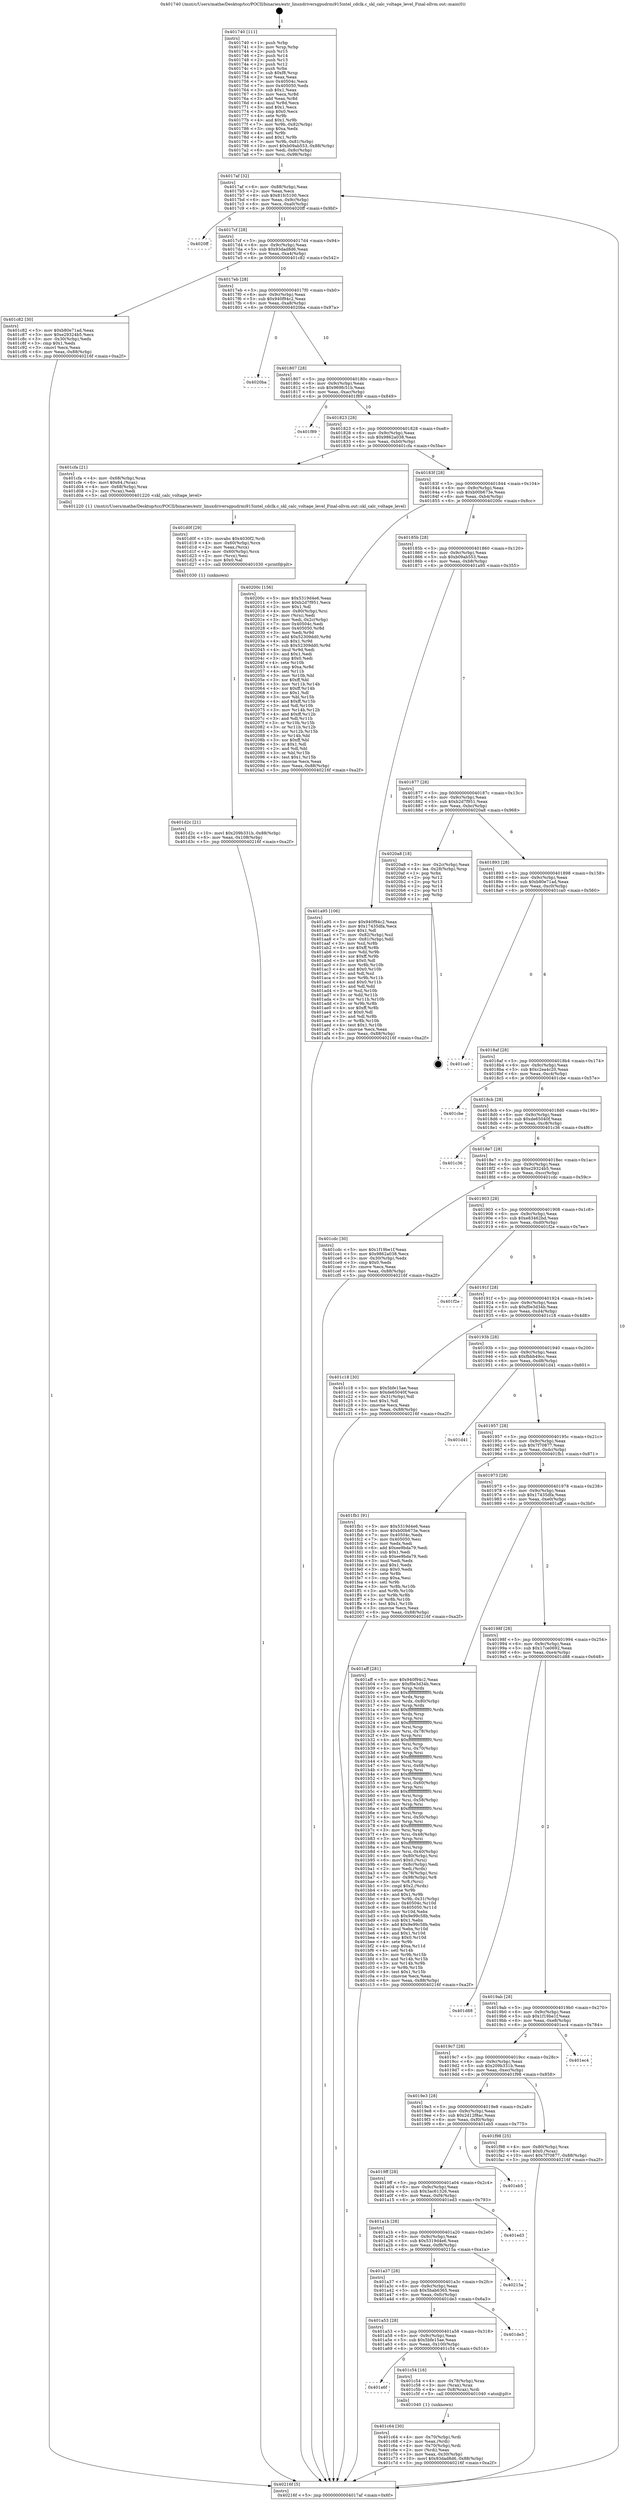 digraph "0x401740" {
  label = "0x401740 (/mnt/c/Users/mathe/Desktop/tcc/POCII/binaries/extr_linuxdriversgpudrmi915intel_cdclk.c_skl_calc_voltage_level_Final-ollvm.out::main(0))"
  labelloc = "t"
  node[shape=record]

  Entry [label="",width=0.3,height=0.3,shape=circle,fillcolor=black,style=filled]
  "0x4017af" [label="{
     0x4017af [32]\l
     | [instrs]\l
     &nbsp;&nbsp;0x4017af \<+6\>: mov -0x88(%rbp),%eax\l
     &nbsp;&nbsp;0x4017b5 \<+2\>: mov %eax,%ecx\l
     &nbsp;&nbsp;0x4017b7 \<+6\>: sub $0x81fc5100,%ecx\l
     &nbsp;&nbsp;0x4017bd \<+6\>: mov %eax,-0x9c(%rbp)\l
     &nbsp;&nbsp;0x4017c3 \<+6\>: mov %ecx,-0xa0(%rbp)\l
     &nbsp;&nbsp;0x4017c9 \<+6\>: je 00000000004020ff \<main+0x9bf\>\l
  }"]
  "0x4020ff" [label="{
     0x4020ff\l
  }", style=dashed]
  "0x4017cf" [label="{
     0x4017cf [28]\l
     | [instrs]\l
     &nbsp;&nbsp;0x4017cf \<+5\>: jmp 00000000004017d4 \<main+0x94\>\l
     &nbsp;&nbsp;0x4017d4 \<+6\>: mov -0x9c(%rbp),%eax\l
     &nbsp;&nbsp;0x4017da \<+5\>: sub $0x93dad8d6,%eax\l
     &nbsp;&nbsp;0x4017df \<+6\>: mov %eax,-0xa4(%rbp)\l
     &nbsp;&nbsp;0x4017e5 \<+6\>: je 0000000000401c82 \<main+0x542\>\l
  }"]
  Exit [label="",width=0.3,height=0.3,shape=circle,fillcolor=black,style=filled,peripheries=2]
  "0x401c82" [label="{
     0x401c82 [30]\l
     | [instrs]\l
     &nbsp;&nbsp;0x401c82 \<+5\>: mov $0xb80e71ad,%eax\l
     &nbsp;&nbsp;0x401c87 \<+5\>: mov $0xe29324b5,%ecx\l
     &nbsp;&nbsp;0x401c8c \<+3\>: mov -0x30(%rbp),%edx\l
     &nbsp;&nbsp;0x401c8f \<+3\>: cmp $0x1,%edx\l
     &nbsp;&nbsp;0x401c92 \<+3\>: cmovl %ecx,%eax\l
     &nbsp;&nbsp;0x401c95 \<+6\>: mov %eax,-0x88(%rbp)\l
     &nbsp;&nbsp;0x401c9b \<+5\>: jmp 000000000040216f \<main+0xa2f\>\l
  }"]
  "0x4017eb" [label="{
     0x4017eb [28]\l
     | [instrs]\l
     &nbsp;&nbsp;0x4017eb \<+5\>: jmp 00000000004017f0 \<main+0xb0\>\l
     &nbsp;&nbsp;0x4017f0 \<+6\>: mov -0x9c(%rbp),%eax\l
     &nbsp;&nbsp;0x4017f6 \<+5\>: sub $0x940f94c2,%eax\l
     &nbsp;&nbsp;0x4017fb \<+6\>: mov %eax,-0xa8(%rbp)\l
     &nbsp;&nbsp;0x401801 \<+6\>: je 00000000004020ba \<main+0x97a\>\l
  }"]
  "0x401d2c" [label="{
     0x401d2c [21]\l
     | [instrs]\l
     &nbsp;&nbsp;0x401d2c \<+10\>: movl $0x209b331b,-0x88(%rbp)\l
     &nbsp;&nbsp;0x401d36 \<+6\>: mov %eax,-0x108(%rbp)\l
     &nbsp;&nbsp;0x401d3c \<+5\>: jmp 000000000040216f \<main+0xa2f\>\l
  }"]
  "0x4020ba" [label="{
     0x4020ba\l
  }", style=dashed]
  "0x401807" [label="{
     0x401807 [28]\l
     | [instrs]\l
     &nbsp;&nbsp;0x401807 \<+5\>: jmp 000000000040180c \<main+0xcc\>\l
     &nbsp;&nbsp;0x40180c \<+6\>: mov -0x9c(%rbp),%eax\l
     &nbsp;&nbsp;0x401812 \<+5\>: sub $0x969fc51b,%eax\l
     &nbsp;&nbsp;0x401817 \<+6\>: mov %eax,-0xac(%rbp)\l
     &nbsp;&nbsp;0x40181d \<+6\>: je 0000000000401f89 \<main+0x849\>\l
  }"]
  "0x401d0f" [label="{
     0x401d0f [29]\l
     | [instrs]\l
     &nbsp;&nbsp;0x401d0f \<+10\>: movabs $0x4030f2,%rdi\l
     &nbsp;&nbsp;0x401d19 \<+4\>: mov -0x60(%rbp),%rcx\l
     &nbsp;&nbsp;0x401d1d \<+2\>: mov %eax,(%rcx)\l
     &nbsp;&nbsp;0x401d1f \<+4\>: mov -0x60(%rbp),%rcx\l
     &nbsp;&nbsp;0x401d23 \<+2\>: mov (%rcx),%esi\l
     &nbsp;&nbsp;0x401d25 \<+2\>: mov $0x0,%al\l
     &nbsp;&nbsp;0x401d27 \<+5\>: call 0000000000401030 \<printf@plt\>\l
     | [calls]\l
     &nbsp;&nbsp;0x401030 \{1\} (unknown)\l
  }"]
  "0x401f89" [label="{
     0x401f89\l
  }", style=dashed]
  "0x401823" [label="{
     0x401823 [28]\l
     | [instrs]\l
     &nbsp;&nbsp;0x401823 \<+5\>: jmp 0000000000401828 \<main+0xe8\>\l
     &nbsp;&nbsp;0x401828 \<+6\>: mov -0x9c(%rbp),%eax\l
     &nbsp;&nbsp;0x40182e \<+5\>: sub $0x9862a038,%eax\l
     &nbsp;&nbsp;0x401833 \<+6\>: mov %eax,-0xb0(%rbp)\l
     &nbsp;&nbsp;0x401839 \<+6\>: je 0000000000401cfa \<main+0x5ba\>\l
  }"]
  "0x401c64" [label="{
     0x401c64 [30]\l
     | [instrs]\l
     &nbsp;&nbsp;0x401c64 \<+4\>: mov -0x70(%rbp),%rdi\l
     &nbsp;&nbsp;0x401c68 \<+2\>: mov %eax,(%rdi)\l
     &nbsp;&nbsp;0x401c6a \<+4\>: mov -0x70(%rbp),%rdi\l
     &nbsp;&nbsp;0x401c6e \<+2\>: mov (%rdi),%eax\l
     &nbsp;&nbsp;0x401c70 \<+3\>: mov %eax,-0x30(%rbp)\l
     &nbsp;&nbsp;0x401c73 \<+10\>: movl $0x93dad8d6,-0x88(%rbp)\l
     &nbsp;&nbsp;0x401c7d \<+5\>: jmp 000000000040216f \<main+0xa2f\>\l
  }"]
  "0x401cfa" [label="{
     0x401cfa [21]\l
     | [instrs]\l
     &nbsp;&nbsp;0x401cfa \<+4\>: mov -0x68(%rbp),%rax\l
     &nbsp;&nbsp;0x401cfe \<+6\>: movl $0x64,(%rax)\l
     &nbsp;&nbsp;0x401d04 \<+4\>: mov -0x68(%rbp),%rax\l
     &nbsp;&nbsp;0x401d08 \<+2\>: mov (%rax),%edi\l
     &nbsp;&nbsp;0x401d0a \<+5\>: call 0000000000401220 \<skl_calc_voltage_level\>\l
     | [calls]\l
     &nbsp;&nbsp;0x401220 \{1\} (/mnt/c/Users/mathe/Desktop/tcc/POCII/binaries/extr_linuxdriversgpudrmi915intel_cdclk.c_skl_calc_voltage_level_Final-ollvm.out::skl_calc_voltage_level)\l
  }"]
  "0x40183f" [label="{
     0x40183f [28]\l
     | [instrs]\l
     &nbsp;&nbsp;0x40183f \<+5\>: jmp 0000000000401844 \<main+0x104\>\l
     &nbsp;&nbsp;0x401844 \<+6\>: mov -0x9c(%rbp),%eax\l
     &nbsp;&nbsp;0x40184a \<+5\>: sub $0xb00b673e,%eax\l
     &nbsp;&nbsp;0x40184f \<+6\>: mov %eax,-0xb4(%rbp)\l
     &nbsp;&nbsp;0x401855 \<+6\>: je 000000000040200c \<main+0x8cc\>\l
  }"]
  "0x401a6f" [label="{
     0x401a6f\l
  }", style=dashed]
  "0x40200c" [label="{
     0x40200c [156]\l
     | [instrs]\l
     &nbsp;&nbsp;0x40200c \<+5\>: mov $0x5319d4e6,%eax\l
     &nbsp;&nbsp;0x402011 \<+5\>: mov $0xb2d7f951,%ecx\l
     &nbsp;&nbsp;0x402016 \<+2\>: mov $0x1,%dl\l
     &nbsp;&nbsp;0x402018 \<+4\>: mov -0x80(%rbp),%rsi\l
     &nbsp;&nbsp;0x40201c \<+2\>: mov (%rsi),%edi\l
     &nbsp;&nbsp;0x40201e \<+3\>: mov %edi,-0x2c(%rbp)\l
     &nbsp;&nbsp;0x402021 \<+7\>: mov 0x40504c,%edi\l
     &nbsp;&nbsp;0x402028 \<+8\>: mov 0x405050,%r8d\l
     &nbsp;&nbsp;0x402030 \<+3\>: mov %edi,%r9d\l
     &nbsp;&nbsp;0x402033 \<+7\>: add $0x52309dd0,%r9d\l
     &nbsp;&nbsp;0x40203a \<+4\>: sub $0x1,%r9d\l
     &nbsp;&nbsp;0x40203e \<+7\>: sub $0x52309dd0,%r9d\l
     &nbsp;&nbsp;0x402045 \<+4\>: imul %r9d,%edi\l
     &nbsp;&nbsp;0x402049 \<+3\>: and $0x1,%edi\l
     &nbsp;&nbsp;0x40204c \<+3\>: cmp $0x0,%edi\l
     &nbsp;&nbsp;0x40204f \<+4\>: sete %r10b\l
     &nbsp;&nbsp;0x402053 \<+4\>: cmp $0xa,%r8d\l
     &nbsp;&nbsp;0x402057 \<+4\>: setl %r11b\l
     &nbsp;&nbsp;0x40205b \<+3\>: mov %r10b,%bl\l
     &nbsp;&nbsp;0x40205e \<+3\>: xor $0xff,%bl\l
     &nbsp;&nbsp;0x402061 \<+3\>: mov %r11b,%r14b\l
     &nbsp;&nbsp;0x402064 \<+4\>: xor $0xff,%r14b\l
     &nbsp;&nbsp;0x402068 \<+3\>: xor $0x1,%dl\l
     &nbsp;&nbsp;0x40206b \<+3\>: mov %bl,%r15b\l
     &nbsp;&nbsp;0x40206e \<+4\>: and $0xff,%r15b\l
     &nbsp;&nbsp;0x402072 \<+3\>: and %dl,%r10b\l
     &nbsp;&nbsp;0x402075 \<+3\>: mov %r14b,%r12b\l
     &nbsp;&nbsp;0x402078 \<+4\>: and $0xff,%r12b\l
     &nbsp;&nbsp;0x40207c \<+3\>: and %dl,%r11b\l
     &nbsp;&nbsp;0x40207f \<+3\>: or %r10b,%r15b\l
     &nbsp;&nbsp;0x402082 \<+3\>: or %r11b,%r12b\l
     &nbsp;&nbsp;0x402085 \<+3\>: xor %r12b,%r15b\l
     &nbsp;&nbsp;0x402088 \<+3\>: or %r14b,%bl\l
     &nbsp;&nbsp;0x40208b \<+3\>: xor $0xff,%bl\l
     &nbsp;&nbsp;0x40208e \<+3\>: or $0x1,%dl\l
     &nbsp;&nbsp;0x402091 \<+2\>: and %dl,%bl\l
     &nbsp;&nbsp;0x402093 \<+3\>: or %bl,%r15b\l
     &nbsp;&nbsp;0x402096 \<+4\>: test $0x1,%r15b\l
     &nbsp;&nbsp;0x40209a \<+3\>: cmovne %ecx,%eax\l
     &nbsp;&nbsp;0x40209d \<+6\>: mov %eax,-0x88(%rbp)\l
     &nbsp;&nbsp;0x4020a3 \<+5\>: jmp 000000000040216f \<main+0xa2f\>\l
  }"]
  "0x40185b" [label="{
     0x40185b [28]\l
     | [instrs]\l
     &nbsp;&nbsp;0x40185b \<+5\>: jmp 0000000000401860 \<main+0x120\>\l
     &nbsp;&nbsp;0x401860 \<+6\>: mov -0x9c(%rbp),%eax\l
     &nbsp;&nbsp;0x401866 \<+5\>: sub $0xb09ab553,%eax\l
     &nbsp;&nbsp;0x40186b \<+6\>: mov %eax,-0xb8(%rbp)\l
     &nbsp;&nbsp;0x401871 \<+6\>: je 0000000000401a95 \<main+0x355\>\l
  }"]
  "0x401c54" [label="{
     0x401c54 [16]\l
     | [instrs]\l
     &nbsp;&nbsp;0x401c54 \<+4\>: mov -0x78(%rbp),%rax\l
     &nbsp;&nbsp;0x401c58 \<+3\>: mov (%rax),%rax\l
     &nbsp;&nbsp;0x401c5b \<+4\>: mov 0x8(%rax),%rdi\l
     &nbsp;&nbsp;0x401c5f \<+5\>: call 0000000000401040 \<atoi@plt\>\l
     | [calls]\l
     &nbsp;&nbsp;0x401040 \{1\} (unknown)\l
  }"]
  "0x401a95" [label="{
     0x401a95 [106]\l
     | [instrs]\l
     &nbsp;&nbsp;0x401a95 \<+5\>: mov $0x940f94c2,%eax\l
     &nbsp;&nbsp;0x401a9a \<+5\>: mov $0x17435dfa,%ecx\l
     &nbsp;&nbsp;0x401a9f \<+2\>: mov $0x1,%dl\l
     &nbsp;&nbsp;0x401aa1 \<+7\>: mov -0x82(%rbp),%sil\l
     &nbsp;&nbsp;0x401aa8 \<+7\>: mov -0x81(%rbp),%dil\l
     &nbsp;&nbsp;0x401aaf \<+3\>: mov %sil,%r8b\l
     &nbsp;&nbsp;0x401ab2 \<+4\>: xor $0xff,%r8b\l
     &nbsp;&nbsp;0x401ab6 \<+3\>: mov %dil,%r9b\l
     &nbsp;&nbsp;0x401ab9 \<+4\>: xor $0xff,%r9b\l
     &nbsp;&nbsp;0x401abd \<+3\>: xor $0x0,%dl\l
     &nbsp;&nbsp;0x401ac0 \<+3\>: mov %r8b,%r10b\l
     &nbsp;&nbsp;0x401ac3 \<+4\>: and $0x0,%r10b\l
     &nbsp;&nbsp;0x401ac7 \<+3\>: and %dl,%sil\l
     &nbsp;&nbsp;0x401aca \<+3\>: mov %r9b,%r11b\l
     &nbsp;&nbsp;0x401acd \<+4\>: and $0x0,%r11b\l
     &nbsp;&nbsp;0x401ad1 \<+3\>: and %dl,%dil\l
     &nbsp;&nbsp;0x401ad4 \<+3\>: or %sil,%r10b\l
     &nbsp;&nbsp;0x401ad7 \<+3\>: or %dil,%r11b\l
     &nbsp;&nbsp;0x401ada \<+3\>: xor %r11b,%r10b\l
     &nbsp;&nbsp;0x401add \<+3\>: or %r9b,%r8b\l
     &nbsp;&nbsp;0x401ae0 \<+4\>: xor $0xff,%r8b\l
     &nbsp;&nbsp;0x401ae4 \<+3\>: or $0x0,%dl\l
     &nbsp;&nbsp;0x401ae7 \<+3\>: and %dl,%r8b\l
     &nbsp;&nbsp;0x401aea \<+3\>: or %r8b,%r10b\l
     &nbsp;&nbsp;0x401aed \<+4\>: test $0x1,%r10b\l
     &nbsp;&nbsp;0x401af1 \<+3\>: cmovne %ecx,%eax\l
     &nbsp;&nbsp;0x401af4 \<+6\>: mov %eax,-0x88(%rbp)\l
     &nbsp;&nbsp;0x401afa \<+5\>: jmp 000000000040216f \<main+0xa2f\>\l
  }"]
  "0x401877" [label="{
     0x401877 [28]\l
     | [instrs]\l
     &nbsp;&nbsp;0x401877 \<+5\>: jmp 000000000040187c \<main+0x13c\>\l
     &nbsp;&nbsp;0x40187c \<+6\>: mov -0x9c(%rbp),%eax\l
     &nbsp;&nbsp;0x401882 \<+5\>: sub $0xb2d7f951,%eax\l
     &nbsp;&nbsp;0x401887 \<+6\>: mov %eax,-0xbc(%rbp)\l
     &nbsp;&nbsp;0x40188d \<+6\>: je 00000000004020a8 \<main+0x968\>\l
  }"]
  "0x40216f" [label="{
     0x40216f [5]\l
     | [instrs]\l
     &nbsp;&nbsp;0x40216f \<+5\>: jmp 00000000004017af \<main+0x6f\>\l
  }"]
  "0x401740" [label="{
     0x401740 [111]\l
     | [instrs]\l
     &nbsp;&nbsp;0x401740 \<+1\>: push %rbp\l
     &nbsp;&nbsp;0x401741 \<+3\>: mov %rsp,%rbp\l
     &nbsp;&nbsp;0x401744 \<+2\>: push %r15\l
     &nbsp;&nbsp;0x401746 \<+2\>: push %r14\l
     &nbsp;&nbsp;0x401748 \<+2\>: push %r13\l
     &nbsp;&nbsp;0x40174a \<+2\>: push %r12\l
     &nbsp;&nbsp;0x40174c \<+1\>: push %rbx\l
     &nbsp;&nbsp;0x40174d \<+7\>: sub $0xf8,%rsp\l
     &nbsp;&nbsp;0x401754 \<+2\>: xor %eax,%eax\l
     &nbsp;&nbsp;0x401756 \<+7\>: mov 0x40504c,%ecx\l
     &nbsp;&nbsp;0x40175d \<+7\>: mov 0x405050,%edx\l
     &nbsp;&nbsp;0x401764 \<+3\>: sub $0x1,%eax\l
     &nbsp;&nbsp;0x401767 \<+3\>: mov %ecx,%r8d\l
     &nbsp;&nbsp;0x40176a \<+3\>: add %eax,%r8d\l
     &nbsp;&nbsp;0x40176d \<+4\>: imul %r8d,%ecx\l
     &nbsp;&nbsp;0x401771 \<+3\>: and $0x1,%ecx\l
     &nbsp;&nbsp;0x401774 \<+3\>: cmp $0x0,%ecx\l
     &nbsp;&nbsp;0x401777 \<+4\>: sete %r9b\l
     &nbsp;&nbsp;0x40177b \<+4\>: and $0x1,%r9b\l
     &nbsp;&nbsp;0x40177f \<+7\>: mov %r9b,-0x82(%rbp)\l
     &nbsp;&nbsp;0x401786 \<+3\>: cmp $0xa,%edx\l
     &nbsp;&nbsp;0x401789 \<+4\>: setl %r9b\l
     &nbsp;&nbsp;0x40178d \<+4\>: and $0x1,%r9b\l
     &nbsp;&nbsp;0x401791 \<+7\>: mov %r9b,-0x81(%rbp)\l
     &nbsp;&nbsp;0x401798 \<+10\>: movl $0xb09ab553,-0x88(%rbp)\l
     &nbsp;&nbsp;0x4017a2 \<+6\>: mov %edi,-0x8c(%rbp)\l
     &nbsp;&nbsp;0x4017a8 \<+7\>: mov %rsi,-0x98(%rbp)\l
  }"]
  "0x401a53" [label="{
     0x401a53 [28]\l
     | [instrs]\l
     &nbsp;&nbsp;0x401a53 \<+5\>: jmp 0000000000401a58 \<main+0x318\>\l
     &nbsp;&nbsp;0x401a58 \<+6\>: mov -0x9c(%rbp),%eax\l
     &nbsp;&nbsp;0x401a5e \<+5\>: sub $0x5bfe15ae,%eax\l
     &nbsp;&nbsp;0x401a63 \<+6\>: mov %eax,-0x100(%rbp)\l
     &nbsp;&nbsp;0x401a69 \<+6\>: je 0000000000401c54 \<main+0x514\>\l
  }"]
  "0x4020a8" [label="{
     0x4020a8 [18]\l
     | [instrs]\l
     &nbsp;&nbsp;0x4020a8 \<+3\>: mov -0x2c(%rbp),%eax\l
     &nbsp;&nbsp;0x4020ab \<+4\>: lea -0x28(%rbp),%rsp\l
     &nbsp;&nbsp;0x4020af \<+1\>: pop %rbx\l
     &nbsp;&nbsp;0x4020b0 \<+2\>: pop %r12\l
     &nbsp;&nbsp;0x4020b2 \<+2\>: pop %r13\l
     &nbsp;&nbsp;0x4020b4 \<+2\>: pop %r14\l
     &nbsp;&nbsp;0x4020b6 \<+2\>: pop %r15\l
     &nbsp;&nbsp;0x4020b8 \<+1\>: pop %rbp\l
     &nbsp;&nbsp;0x4020b9 \<+1\>: ret\l
  }"]
  "0x401893" [label="{
     0x401893 [28]\l
     | [instrs]\l
     &nbsp;&nbsp;0x401893 \<+5\>: jmp 0000000000401898 \<main+0x158\>\l
     &nbsp;&nbsp;0x401898 \<+6\>: mov -0x9c(%rbp),%eax\l
     &nbsp;&nbsp;0x40189e \<+5\>: sub $0xb80e71ad,%eax\l
     &nbsp;&nbsp;0x4018a3 \<+6\>: mov %eax,-0xc0(%rbp)\l
     &nbsp;&nbsp;0x4018a9 \<+6\>: je 0000000000401ca0 \<main+0x560\>\l
  }"]
  "0x401de3" [label="{
     0x401de3\l
  }", style=dashed]
  "0x401ca0" [label="{
     0x401ca0\l
  }", style=dashed]
  "0x4018af" [label="{
     0x4018af [28]\l
     | [instrs]\l
     &nbsp;&nbsp;0x4018af \<+5\>: jmp 00000000004018b4 \<main+0x174\>\l
     &nbsp;&nbsp;0x4018b4 \<+6\>: mov -0x9c(%rbp),%eax\l
     &nbsp;&nbsp;0x4018ba \<+5\>: sub $0xc2ea4c20,%eax\l
     &nbsp;&nbsp;0x4018bf \<+6\>: mov %eax,-0xc4(%rbp)\l
     &nbsp;&nbsp;0x4018c5 \<+6\>: je 0000000000401cbe \<main+0x57e\>\l
  }"]
  "0x401a37" [label="{
     0x401a37 [28]\l
     | [instrs]\l
     &nbsp;&nbsp;0x401a37 \<+5\>: jmp 0000000000401a3c \<main+0x2fc\>\l
     &nbsp;&nbsp;0x401a3c \<+6\>: mov -0x9c(%rbp),%eax\l
     &nbsp;&nbsp;0x401a42 \<+5\>: sub $0x5bab6365,%eax\l
     &nbsp;&nbsp;0x401a47 \<+6\>: mov %eax,-0xfc(%rbp)\l
     &nbsp;&nbsp;0x401a4d \<+6\>: je 0000000000401de3 \<main+0x6a3\>\l
  }"]
  "0x401cbe" [label="{
     0x401cbe\l
  }", style=dashed]
  "0x4018cb" [label="{
     0x4018cb [28]\l
     | [instrs]\l
     &nbsp;&nbsp;0x4018cb \<+5\>: jmp 00000000004018d0 \<main+0x190\>\l
     &nbsp;&nbsp;0x4018d0 \<+6\>: mov -0x9c(%rbp),%eax\l
     &nbsp;&nbsp;0x4018d6 \<+5\>: sub $0xde65040f,%eax\l
     &nbsp;&nbsp;0x4018db \<+6\>: mov %eax,-0xc8(%rbp)\l
     &nbsp;&nbsp;0x4018e1 \<+6\>: je 0000000000401c36 \<main+0x4f6\>\l
  }"]
  "0x40215a" [label="{
     0x40215a\l
  }", style=dashed]
  "0x401c36" [label="{
     0x401c36\l
  }", style=dashed]
  "0x4018e7" [label="{
     0x4018e7 [28]\l
     | [instrs]\l
     &nbsp;&nbsp;0x4018e7 \<+5\>: jmp 00000000004018ec \<main+0x1ac\>\l
     &nbsp;&nbsp;0x4018ec \<+6\>: mov -0x9c(%rbp),%eax\l
     &nbsp;&nbsp;0x4018f2 \<+5\>: sub $0xe29324b5,%eax\l
     &nbsp;&nbsp;0x4018f7 \<+6\>: mov %eax,-0xcc(%rbp)\l
     &nbsp;&nbsp;0x4018fd \<+6\>: je 0000000000401cdc \<main+0x59c\>\l
  }"]
  "0x401a1b" [label="{
     0x401a1b [28]\l
     | [instrs]\l
     &nbsp;&nbsp;0x401a1b \<+5\>: jmp 0000000000401a20 \<main+0x2e0\>\l
     &nbsp;&nbsp;0x401a20 \<+6\>: mov -0x9c(%rbp),%eax\l
     &nbsp;&nbsp;0x401a26 \<+5\>: sub $0x5319d4e6,%eax\l
     &nbsp;&nbsp;0x401a2b \<+6\>: mov %eax,-0xf8(%rbp)\l
     &nbsp;&nbsp;0x401a31 \<+6\>: je 000000000040215a \<main+0xa1a\>\l
  }"]
  "0x401cdc" [label="{
     0x401cdc [30]\l
     | [instrs]\l
     &nbsp;&nbsp;0x401cdc \<+5\>: mov $0x1f19be1f,%eax\l
     &nbsp;&nbsp;0x401ce1 \<+5\>: mov $0x9862a038,%ecx\l
     &nbsp;&nbsp;0x401ce6 \<+3\>: mov -0x30(%rbp),%edx\l
     &nbsp;&nbsp;0x401ce9 \<+3\>: cmp $0x0,%edx\l
     &nbsp;&nbsp;0x401cec \<+3\>: cmove %ecx,%eax\l
     &nbsp;&nbsp;0x401cef \<+6\>: mov %eax,-0x88(%rbp)\l
     &nbsp;&nbsp;0x401cf5 \<+5\>: jmp 000000000040216f \<main+0xa2f\>\l
  }"]
  "0x401903" [label="{
     0x401903 [28]\l
     | [instrs]\l
     &nbsp;&nbsp;0x401903 \<+5\>: jmp 0000000000401908 \<main+0x1c8\>\l
     &nbsp;&nbsp;0x401908 \<+6\>: mov -0x9c(%rbp),%eax\l
     &nbsp;&nbsp;0x40190e \<+5\>: sub $0xe83462bd,%eax\l
     &nbsp;&nbsp;0x401913 \<+6\>: mov %eax,-0xd0(%rbp)\l
     &nbsp;&nbsp;0x401919 \<+6\>: je 0000000000401f2e \<main+0x7ee\>\l
  }"]
  "0x401ed3" [label="{
     0x401ed3\l
  }", style=dashed]
  "0x401f2e" [label="{
     0x401f2e\l
  }", style=dashed]
  "0x40191f" [label="{
     0x40191f [28]\l
     | [instrs]\l
     &nbsp;&nbsp;0x40191f \<+5\>: jmp 0000000000401924 \<main+0x1e4\>\l
     &nbsp;&nbsp;0x401924 \<+6\>: mov -0x9c(%rbp),%eax\l
     &nbsp;&nbsp;0x40192a \<+5\>: sub $0xf0e3d34b,%eax\l
     &nbsp;&nbsp;0x40192f \<+6\>: mov %eax,-0xd4(%rbp)\l
     &nbsp;&nbsp;0x401935 \<+6\>: je 0000000000401c18 \<main+0x4d8\>\l
  }"]
  "0x4019ff" [label="{
     0x4019ff [28]\l
     | [instrs]\l
     &nbsp;&nbsp;0x4019ff \<+5\>: jmp 0000000000401a04 \<main+0x2c4\>\l
     &nbsp;&nbsp;0x401a04 \<+6\>: mov -0x9c(%rbp),%eax\l
     &nbsp;&nbsp;0x401a0a \<+5\>: sub $0x3ac61326,%eax\l
     &nbsp;&nbsp;0x401a0f \<+6\>: mov %eax,-0xf4(%rbp)\l
     &nbsp;&nbsp;0x401a15 \<+6\>: je 0000000000401ed3 \<main+0x793\>\l
  }"]
  "0x401c18" [label="{
     0x401c18 [30]\l
     | [instrs]\l
     &nbsp;&nbsp;0x401c18 \<+5\>: mov $0x5bfe15ae,%eax\l
     &nbsp;&nbsp;0x401c1d \<+5\>: mov $0xde65040f,%ecx\l
     &nbsp;&nbsp;0x401c22 \<+3\>: mov -0x31(%rbp),%dl\l
     &nbsp;&nbsp;0x401c25 \<+3\>: test $0x1,%dl\l
     &nbsp;&nbsp;0x401c28 \<+3\>: cmovne %ecx,%eax\l
     &nbsp;&nbsp;0x401c2b \<+6\>: mov %eax,-0x88(%rbp)\l
     &nbsp;&nbsp;0x401c31 \<+5\>: jmp 000000000040216f \<main+0xa2f\>\l
  }"]
  "0x40193b" [label="{
     0x40193b [28]\l
     | [instrs]\l
     &nbsp;&nbsp;0x40193b \<+5\>: jmp 0000000000401940 \<main+0x200\>\l
     &nbsp;&nbsp;0x401940 \<+6\>: mov -0x9c(%rbp),%eax\l
     &nbsp;&nbsp;0x401946 \<+5\>: sub $0xfbbb49cc,%eax\l
     &nbsp;&nbsp;0x40194b \<+6\>: mov %eax,-0xd8(%rbp)\l
     &nbsp;&nbsp;0x401951 \<+6\>: je 0000000000401d41 \<main+0x601\>\l
  }"]
  "0x401eb5" [label="{
     0x401eb5\l
  }", style=dashed]
  "0x401d41" [label="{
     0x401d41\l
  }", style=dashed]
  "0x401957" [label="{
     0x401957 [28]\l
     | [instrs]\l
     &nbsp;&nbsp;0x401957 \<+5\>: jmp 000000000040195c \<main+0x21c\>\l
     &nbsp;&nbsp;0x40195c \<+6\>: mov -0x9c(%rbp),%eax\l
     &nbsp;&nbsp;0x401962 \<+5\>: sub $0x7f70877,%eax\l
     &nbsp;&nbsp;0x401967 \<+6\>: mov %eax,-0xdc(%rbp)\l
     &nbsp;&nbsp;0x40196d \<+6\>: je 0000000000401fb1 \<main+0x871\>\l
  }"]
  "0x4019e3" [label="{
     0x4019e3 [28]\l
     | [instrs]\l
     &nbsp;&nbsp;0x4019e3 \<+5\>: jmp 00000000004019e8 \<main+0x2a8\>\l
     &nbsp;&nbsp;0x4019e8 \<+6\>: mov -0x9c(%rbp),%eax\l
     &nbsp;&nbsp;0x4019ee \<+5\>: sub $0x2d12f8ac,%eax\l
     &nbsp;&nbsp;0x4019f3 \<+6\>: mov %eax,-0xf0(%rbp)\l
     &nbsp;&nbsp;0x4019f9 \<+6\>: je 0000000000401eb5 \<main+0x775\>\l
  }"]
  "0x401fb1" [label="{
     0x401fb1 [91]\l
     | [instrs]\l
     &nbsp;&nbsp;0x401fb1 \<+5\>: mov $0x5319d4e6,%eax\l
     &nbsp;&nbsp;0x401fb6 \<+5\>: mov $0xb00b673e,%ecx\l
     &nbsp;&nbsp;0x401fbb \<+7\>: mov 0x40504c,%edx\l
     &nbsp;&nbsp;0x401fc2 \<+7\>: mov 0x405050,%esi\l
     &nbsp;&nbsp;0x401fc9 \<+2\>: mov %edx,%edi\l
     &nbsp;&nbsp;0x401fcb \<+6\>: add $0xee9bda79,%edi\l
     &nbsp;&nbsp;0x401fd1 \<+3\>: sub $0x1,%edi\l
     &nbsp;&nbsp;0x401fd4 \<+6\>: sub $0xee9bda79,%edi\l
     &nbsp;&nbsp;0x401fda \<+3\>: imul %edi,%edx\l
     &nbsp;&nbsp;0x401fdd \<+3\>: and $0x1,%edx\l
     &nbsp;&nbsp;0x401fe0 \<+3\>: cmp $0x0,%edx\l
     &nbsp;&nbsp;0x401fe3 \<+4\>: sete %r8b\l
     &nbsp;&nbsp;0x401fe7 \<+3\>: cmp $0xa,%esi\l
     &nbsp;&nbsp;0x401fea \<+4\>: setl %r9b\l
     &nbsp;&nbsp;0x401fee \<+3\>: mov %r8b,%r10b\l
     &nbsp;&nbsp;0x401ff1 \<+3\>: and %r9b,%r10b\l
     &nbsp;&nbsp;0x401ff4 \<+3\>: xor %r9b,%r8b\l
     &nbsp;&nbsp;0x401ff7 \<+3\>: or %r8b,%r10b\l
     &nbsp;&nbsp;0x401ffa \<+4\>: test $0x1,%r10b\l
     &nbsp;&nbsp;0x401ffe \<+3\>: cmovne %ecx,%eax\l
     &nbsp;&nbsp;0x402001 \<+6\>: mov %eax,-0x88(%rbp)\l
     &nbsp;&nbsp;0x402007 \<+5\>: jmp 000000000040216f \<main+0xa2f\>\l
  }"]
  "0x401973" [label="{
     0x401973 [28]\l
     | [instrs]\l
     &nbsp;&nbsp;0x401973 \<+5\>: jmp 0000000000401978 \<main+0x238\>\l
     &nbsp;&nbsp;0x401978 \<+6\>: mov -0x9c(%rbp),%eax\l
     &nbsp;&nbsp;0x40197e \<+5\>: sub $0x17435dfa,%eax\l
     &nbsp;&nbsp;0x401983 \<+6\>: mov %eax,-0xe0(%rbp)\l
     &nbsp;&nbsp;0x401989 \<+6\>: je 0000000000401aff \<main+0x3bf\>\l
  }"]
  "0x401f98" [label="{
     0x401f98 [25]\l
     | [instrs]\l
     &nbsp;&nbsp;0x401f98 \<+4\>: mov -0x80(%rbp),%rax\l
     &nbsp;&nbsp;0x401f9c \<+6\>: movl $0x0,(%rax)\l
     &nbsp;&nbsp;0x401fa2 \<+10\>: movl $0x7f70877,-0x88(%rbp)\l
     &nbsp;&nbsp;0x401fac \<+5\>: jmp 000000000040216f \<main+0xa2f\>\l
  }"]
  "0x401aff" [label="{
     0x401aff [281]\l
     | [instrs]\l
     &nbsp;&nbsp;0x401aff \<+5\>: mov $0x940f94c2,%eax\l
     &nbsp;&nbsp;0x401b04 \<+5\>: mov $0xf0e3d34b,%ecx\l
     &nbsp;&nbsp;0x401b09 \<+3\>: mov %rsp,%rdx\l
     &nbsp;&nbsp;0x401b0c \<+4\>: add $0xfffffffffffffff0,%rdx\l
     &nbsp;&nbsp;0x401b10 \<+3\>: mov %rdx,%rsp\l
     &nbsp;&nbsp;0x401b13 \<+4\>: mov %rdx,-0x80(%rbp)\l
     &nbsp;&nbsp;0x401b17 \<+3\>: mov %rsp,%rdx\l
     &nbsp;&nbsp;0x401b1a \<+4\>: add $0xfffffffffffffff0,%rdx\l
     &nbsp;&nbsp;0x401b1e \<+3\>: mov %rdx,%rsp\l
     &nbsp;&nbsp;0x401b21 \<+3\>: mov %rsp,%rsi\l
     &nbsp;&nbsp;0x401b24 \<+4\>: add $0xfffffffffffffff0,%rsi\l
     &nbsp;&nbsp;0x401b28 \<+3\>: mov %rsi,%rsp\l
     &nbsp;&nbsp;0x401b2b \<+4\>: mov %rsi,-0x78(%rbp)\l
     &nbsp;&nbsp;0x401b2f \<+3\>: mov %rsp,%rsi\l
     &nbsp;&nbsp;0x401b32 \<+4\>: add $0xfffffffffffffff0,%rsi\l
     &nbsp;&nbsp;0x401b36 \<+3\>: mov %rsi,%rsp\l
     &nbsp;&nbsp;0x401b39 \<+4\>: mov %rsi,-0x70(%rbp)\l
     &nbsp;&nbsp;0x401b3d \<+3\>: mov %rsp,%rsi\l
     &nbsp;&nbsp;0x401b40 \<+4\>: add $0xfffffffffffffff0,%rsi\l
     &nbsp;&nbsp;0x401b44 \<+3\>: mov %rsi,%rsp\l
     &nbsp;&nbsp;0x401b47 \<+4\>: mov %rsi,-0x68(%rbp)\l
     &nbsp;&nbsp;0x401b4b \<+3\>: mov %rsp,%rsi\l
     &nbsp;&nbsp;0x401b4e \<+4\>: add $0xfffffffffffffff0,%rsi\l
     &nbsp;&nbsp;0x401b52 \<+3\>: mov %rsi,%rsp\l
     &nbsp;&nbsp;0x401b55 \<+4\>: mov %rsi,-0x60(%rbp)\l
     &nbsp;&nbsp;0x401b59 \<+3\>: mov %rsp,%rsi\l
     &nbsp;&nbsp;0x401b5c \<+4\>: add $0xfffffffffffffff0,%rsi\l
     &nbsp;&nbsp;0x401b60 \<+3\>: mov %rsi,%rsp\l
     &nbsp;&nbsp;0x401b63 \<+4\>: mov %rsi,-0x58(%rbp)\l
     &nbsp;&nbsp;0x401b67 \<+3\>: mov %rsp,%rsi\l
     &nbsp;&nbsp;0x401b6a \<+4\>: add $0xfffffffffffffff0,%rsi\l
     &nbsp;&nbsp;0x401b6e \<+3\>: mov %rsi,%rsp\l
     &nbsp;&nbsp;0x401b71 \<+4\>: mov %rsi,-0x50(%rbp)\l
     &nbsp;&nbsp;0x401b75 \<+3\>: mov %rsp,%rsi\l
     &nbsp;&nbsp;0x401b78 \<+4\>: add $0xfffffffffffffff0,%rsi\l
     &nbsp;&nbsp;0x401b7c \<+3\>: mov %rsi,%rsp\l
     &nbsp;&nbsp;0x401b7f \<+4\>: mov %rsi,-0x48(%rbp)\l
     &nbsp;&nbsp;0x401b83 \<+3\>: mov %rsp,%rsi\l
     &nbsp;&nbsp;0x401b86 \<+4\>: add $0xfffffffffffffff0,%rsi\l
     &nbsp;&nbsp;0x401b8a \<+3\>: mov %rsi,%rsp\l
     &nbsp;&nbsp;0x401b8d \<+4\>: mov %rsi,-0x40(%rbp)\l
     &nbsp;&nbsp;0x401b91 \<+4\>: mov -0x80(%rbp),%rsi\l
     &nbsp;&nbsp;0x401b95 \<+6\>: movl $0x0,(%rsi)\l
     &nbsp;&nbsp;0x401b9b \<+6\>: mov -0x8c(%rbp),%edi\l
     &nbsp;&nbsp;0x401ba1 \<+2\>: mov %edi,(%rdx)\l
     &nbsp;&nbsp;0x401ba3 \<+4\>: mov -0x78(%rbp),%rsi\l
     &nbsp;&nbsp;0x401ba7 \<+7\>: mov -0x98(%rbp),%r8\l
     &nbsp;&nbsp;0x401bae \<+3\>: mov %r8,(%rsi)\l
     &nbsp;&nbsp;0x401bb1 \<+3\>: cmpl $0x2,(%rdx)\l
     &nbsp;&nbsp;0x401bb4 \<+4\>: setne %r9b\l
     &nbsp;&nbsp;0x401bb8 \<+4\>: and $0x1,%r9b\l
     &nbsp;&nbsp;0x401bbc \<+4\>: mov %r9b,-0x31(%rbp)\l
     &nbsp;&nbsp;0x401bc0 \<+8\>: mov 0x40504c,%r10d\l
     &nbsp;&nbsp;0x401bc8 \<+8\>: mov 0x405050,%r11d\l
     &nbsp;&nbsp;0x401bd0 \<+3\>: mov %r10d,%ebx\l
     &nbsp;&nbsp;0x401bd3 \<+6\>: sub $0x9e99c58b,%ebx\l
     &nbsp;&nbsp;0x401bd9 \<+3\>: sub $0x1,%ebx\l
     &nbsp;&nbsp;0x401bdc \<+6\>: add $0x9e99c58b,%ebx\l
     &nbsp;&nbsp;0x401be2 \<+4\>: imul %ebx,%r10d\l
     &nbsp;&nbsp;0x401be6 \<+4\>: and $0x1,%r10d\l
     &nbsp;&nbsp;0x401bea \<+4\>: cmp $0x0,%r10d\l
     &nbsp;&nbsp;0x401bee \<+4\>: sete %r9b\l
     &nbsp;&nbsp;0x401bf2 \<+4\>: cmp $0xa,%r11d\l
     &nbsp;&nbsp;0x401bf6 \<+4\>: setl %r14b\l
     &nbsp;&nbsp;0x401bfa \<+3\>: mov %r9b,%r15b\l
     &nbsp;&nbsp;0x401bfd \<+3\>: and %r14b,%r15b\l
     &nbsp;&nbsp;0x401c00 \<+3\>: xor %r14b,%r9b\l
     &nbsp;&nbsp;0x401c03 \<+3\>: or %r9b,%r15b\l
     &nbsp;&nbsp;0x401c06 \<+4\>: test $0x1,%r15b\l
     &nbsp;&nbsp;0x401c0a \<+3\>: cmovne %ecx,%eax\l
     &nbsp;&nbsp;0x401c0d \<+6\>: mov %eax,-0x88(%rbp)\l
     &nbsp;&nbsp;0x401c13 \<+5\>: jmp 000000000040216f \<main+0xa2f\>\l
  }"]
  "0x40198f" [label="{
     0x40198f [28]\l
     | [instrs]\l
     &nbsp;&nbsp;0x40198f \<+5\>: jmp 0000000000401994 \<main+0x254\>\l
     &nbsp;&nbsp;0x401994 \<+6\>: mov -0x9c(%rbp),%eax\l
     &nbsp;&nbsp;0x40199a \<+5\>: sub $0x17ce0692,%eax\l
     &nbsp;&nbsp;0x40199f \<+6\>: mov %eax,-0xe4(%rbp)\l
     &nbsp;&nbsp;0x4019a5 \<+6\>: je 0000000000401d88 \<main+0x648\>\l
  }"]
  "0x4019c7" [label="{
     0x4019c7 [28]\l
     | [instrs]\l
     &nbsp;&nbsp;0x4019c7 \<+5\>: jmp 00000000004019cc \<main+0x28c\>\l
     &nbsp;&nbsp;0x4019cc \<+6\>: mov -0x9c(%rbp),%eax\l
     &nbsp;&nbsp;0x4019d2 \<+5\>: sub $0x209b331b,%eax\l
     &nbsp;&nbsp;0x4019d7 \<+6\>: mov %eax,-0xec(%rbp)\l
     &nbsp;&nbsp;0x4019dd \<+6\>: je 0000000000401f98 \<main+0x858\>\l
  }"]
  "0x401ec4" [label="{
     0x401ec4\l
  }", style=dashed]
  "0x401d88" [label="{
     0x401d88\l
  }", style=dashed]
  "0x4019ab" [label="{
     0x4019ab [28]\l
     | [instrs]\l
     &nbsp;&nbsp;0x4019ab \<+5\>: jmp 00000000004019b0 \<main+0x270\>\l
     &nbsp;&nbsp;0x4019b0 \<+6\>: mov -0x9c(%rbp),%eax\l
     &nbsp;&nbsp;0x4019b6 \<+5\>: sub $0x1f19be1f,%eax\l
     &nbsp;&nbsp;0x4019bb \<+6\>: mov %eax,-0xe8(%rbp)\l
     &nbsp;&nbsp;0x4019c1 \<+6\>: je 0000000000401ec4 \<main+0x784\>\l
  }"]
  Entry -> "0x401740" [label=" 1"]
  "0x4017af" -> "0x4020ff" [label=" 0"]
  "0x4017af" -> "0x4017cf" [label=" 11"]
  "0x4020a8" -> Exit [label=" 1"]
  "0x4017cf" -> "0x401c82" [label=" 1"]
  "0x4017cf" -> "0x4017eb" [label=" 10"]
  "0x40200c" -> "0x40216f" [label=" 1"]
  "0x4017eb" -> "0x4020ba" [label=" 0"]
  "0x4017eb" -> "0x401807" [label=" 10"]
  "0x401fb1" -> "0x40216f" [label=" 1"]
  "0x401807" -> "0x401f89" [label=" 0"]
  "0x401807" -> "0x401823" [label=" 10"]
  "0x401f98" -> "0x40216f" [label=" 1"]
  "0x401823" -> "0x401cfa" [label=" 1"]
  "0x401823" -> "0x40183f" [label=" 9"]
  "0x401d2c" -> "0x40216f" [label=" 1"]
  "0x40183f" -> "0x40200c" [label=" 1"]
  "0x40183f" -> "0x40185b" [label=" 8"]
  "0x401d0f" -> "0x401d2c" [label=" 1"]
  "0x40185b" -> "0x401a95" [label=" 1"]
  "0x40185b" -> "0x401877" [label=" 7"]
  "0x401a95" -> "0x40216f" [label=" 1"]
  "0x401740" -> "0x4017af" [label=" 1"]
  "0x40216f" -> "0x4017af" [label=" 10"]
  "0x401cfa" -> "0x401d0f" [label=" 1"]
  "0x401877" -> "0x4020a8" [label=" 1"]
  "0x401877" -> "0x401893" [label=" 6"]
  "0x401c82" -> "0x40216f" [label=" 1"]
  "0x401893" -> "0x401ca0" [label=" 0"]
  "0x401893" -> "0x4018af" [label=" 6"]
  "0x401c64" -> "0x40216f" [label=" 1"]
  "0x4018af" -> "0x401cbe" [label=" 0"]
  "0x4018af" -> "0x4018cb" [label=" 6"]
  "0x401a53" -> "0x401a6f" [label=" 0"]
  "0x4018cb" -> "0x401c36" [label=" 0"]
  "0x4018cb" -> "0x4018e7" [label=" 6"]
  "0x401a53" -> "0x401c54" [label=" 1"]
  "0x4018e7" -> "0x401cdc" [label=" 1"]
  "0x4018e7" -> "0x401903" [label=" 5"]
  "0x401a37" -> "0x401a53" [label=" 1"]
  "0x401903" -> "0x401f2e" [label=" 0"]
  "0x401903" -> "0x40191f" [label=" 5"]
  "0x401a37" -> "0x401de3" [label=" 0"]
  "0x40191f" -> "0x401c18" [label=" 1"]
  "0x40191f" -> "0x40193b" [label=" 4"]
  "0x401a1b" -> "0x401a37" [label=" 1"]
  "0x40193b" -> "0x401d41" [label=" 0"]
  "0x40193b" -> "0x401957" [label=" 4"]
  "0x401a1b" -> "0x40215a" [label=" 0"]
  "0x401957" -> "0x401fb1" [label=" 1"]
  "0x401957" -> "0x401973" [label=" 3"]
  "0x4019ff" -> "0x401a1b" [label=" 1"]
  "0x401973" -> "0x401aff" [label=" 1"]
  "0x401973" -> "0x40198f" [label=" 2"]
  "0x4019ff" -> "0x401ed3" [label=" 0"]
  "0x401aff" -> "0x40216f" [label=" 1"]
  "0x401c18" -> "0x40216f" [label=" 1"]
  "0x4019e3" -> "0x4019ff" [label=" 1"]
  "0x40198f" -> "0x401d88" [label=" 0"]
  "0x40198f" -> "0x4019ab" [label=" 2"]
  "0x4019e3" -> "0x401eb5" [label=" 0"]
  "0x4019ab" -> "0x401ec4" [label=" 0"]
  "0x4019ab" -> "0x4019c7" [label=" 2"]
  "0x401c54" -> "0x401c64" [label=" 1"]
  "0x4019c7" -> "0x401f98" [label=" 1"]
  "0x4019c7" -> "0x4019e3" [label=" 1"]
  "0x401cdc" -> "0x40216f" [label=" 1"]
}
